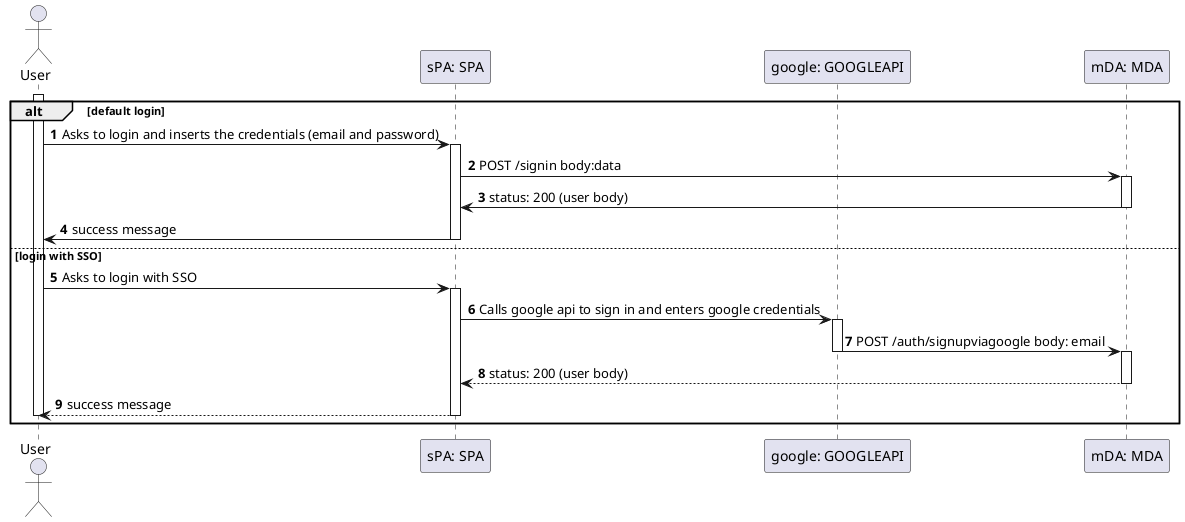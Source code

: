 @startuml
'https://plantuml.com/sequence-diagram

autonumber
actor User 
participant "sPA: SPA" as sPA
participant "google: GOOGLEAPI" as GOOGLE
participant "mDA: MDA" as MDA




activate User
alt default login
User ->sPA : Asks to login and inserts the credentials (email and password)
activate sPA
sPA -> MDA : POST /signin body:data
activate MDA
MDA -> sPA: status: 200 (user body)
deactivate MDA
sPA -> User : success message
deactivate sPA
else login with SSO
User -> sPA : Asks to login with SSO
activate sPA
sPA -> GOOGLE : Calls google api to sign in and enters google credentials
activate GOOGLE
GOOGLE -> MDA : POST /auth/signupviagoogle body: email
deactivate GOOGLE
activate MDA
MDA --> sPA: status: 200 (user body)
deactivate MDA
deactivate GOOGLE
sPA --> User : success message
deactivate sPA
deactivate User
end


@enduml